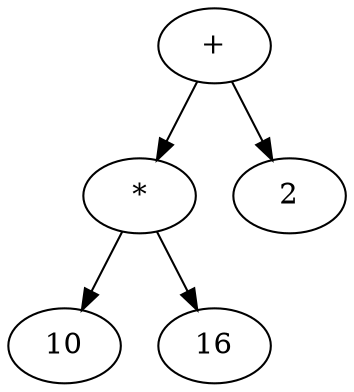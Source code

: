 digraph "expression" {
0 [label = "+"];
1 [label = "*"];
2 [label = "10"];
3 [label = "16"];
4 [label = "2"];
1 -> 2
1 -> 3
0 -> 1
0 -> 4
}